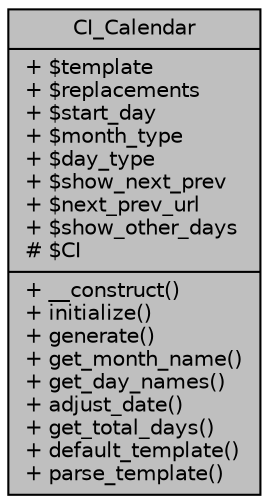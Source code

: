 digraph "CI_Calendar"
{
 // LATEX_PDF_SIZE
  edge [fontname="Helvetica",fontsize="10",labelfontname="Helvetica",labelfontsize="10"];
  node [fontname="Helvetica",fontsize="10",shape=record];
  Node1 [label="{CI_Calendar\n|+ $template\l+ $replacements\l+ $start_day\l+ $month_type\l+ $day_type\l+ $show_next_prev\l+ $next_prev_url\l+ $show_other_days\l# $CI\l|+ __construct()\l+ initialize()\l+ generate()\l+ get_month_name()\l+ get_day_names()\l+ adjust_date()\l+ get_total_days()\l+ default_template()\l+ parse_template()\l}",height=0.2,width=0.4,color="black", fillcolor="grey75", style="filled", fontcolor="black",tooltip=" "];
}
